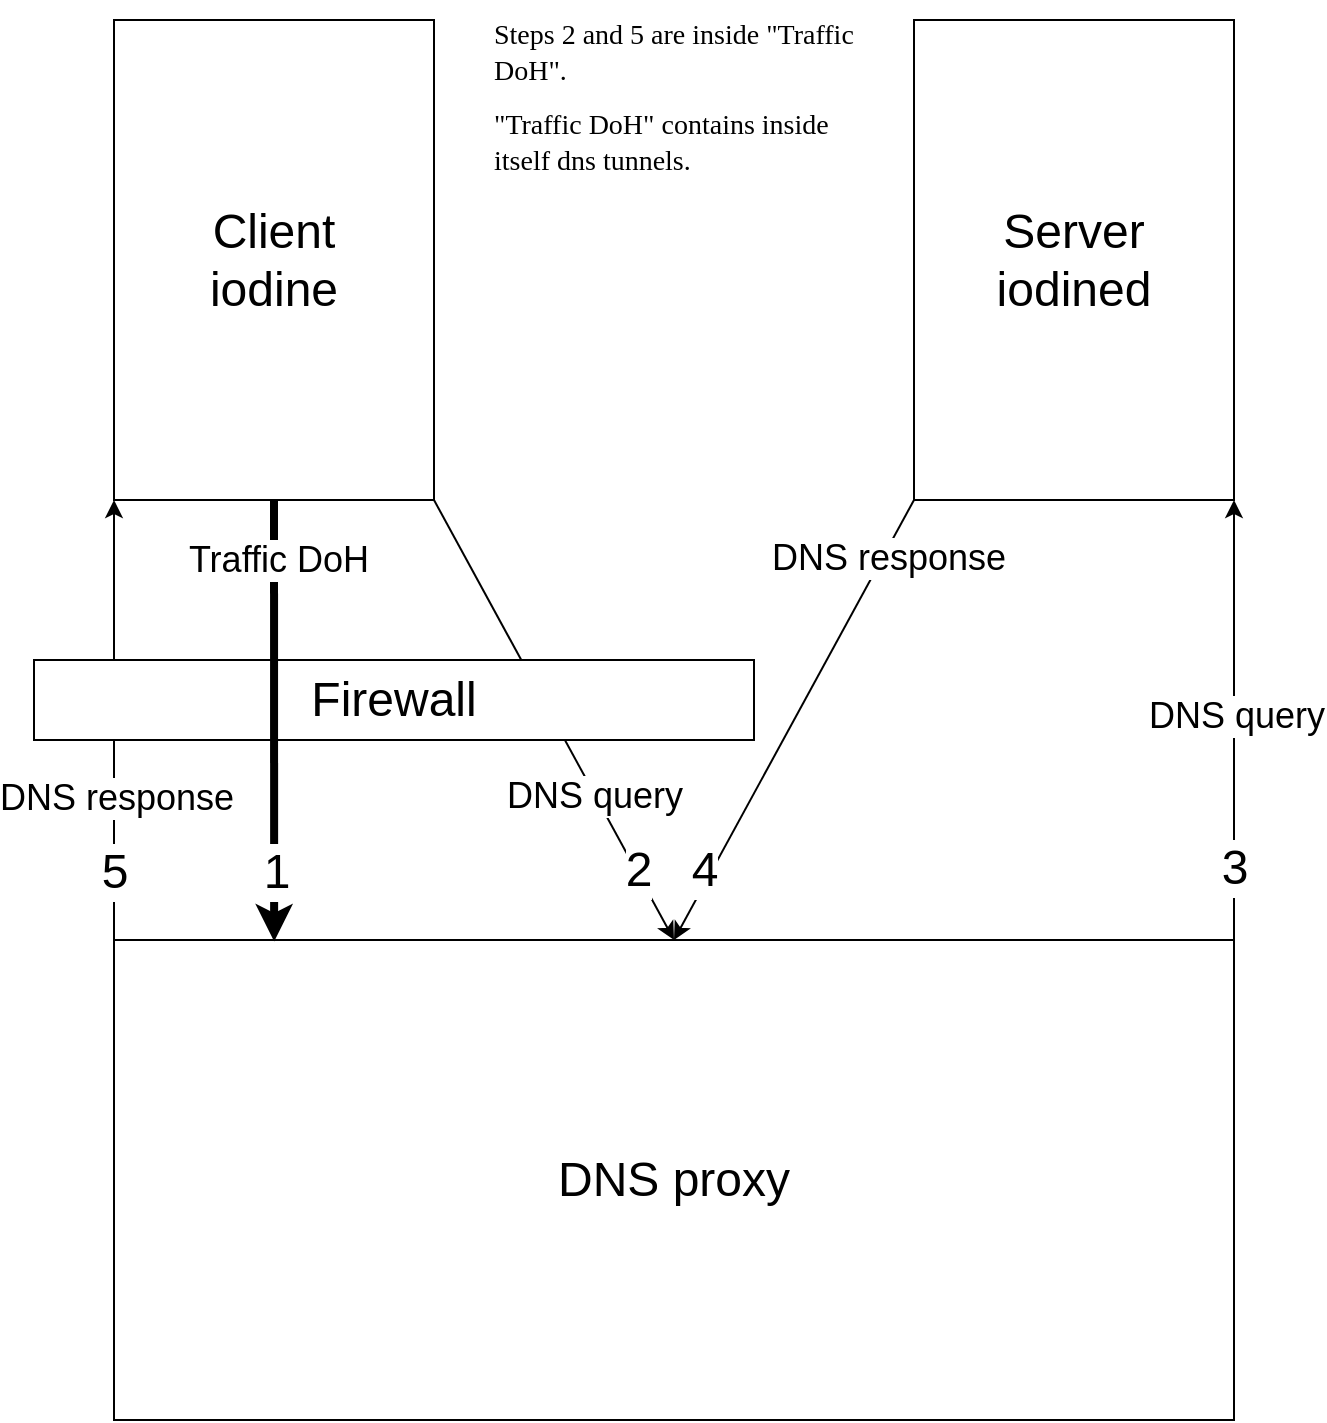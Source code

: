 <mxfile version="14.8.2" type="github">
  <diagram id="8TeBlEjZd0xaxQEkmp6p" name="Page-1">
    <mxGraphModel dx="1033" dy="679" grid="1" gridSize="10" guides="1" tooltips="1" connect="1" arrows="1" fold="1" page="1" pageScale="1" pageWidth="850" pageHeight="1100" math="0" shadow="0">
      <root>
        <mxCell id="0" />
        <mxCell id="1" parent="0" />
        <mxCell id="6WA8Naq5vIo-Tjhb_ffu-6" style="rounded=0;orthogonalLoop=1;jettySize=auto;html=1;exitX=1;exitY=1;exitDx=0;exitDy=0;entryX=0.5;entryY=0;entryDx=0;entryDy=0;" edge="1" parent="1" source="6WA8Naq5vIo-Tjhb_ffu-1" target="6WA8Naq5vIo-Tjhb_ffu-3">
          <mxGeometry relative="1" as="geometry" />
        </mxCell>
        <mxCell id="6WA8Naq5vIo-Tjhb_ffu-17" value="&lt;font style=&quot;font-size: 24px&quot;&gt;2&lt;/font&gt;" style="edgeLabel;html=1;align=center;verticalAlign=middle;resizable=0;points=[];" vertex="1" connectable="0" parent="6WA8Naq5vIo-Tjhb_ffu-6">
          <mxGeometry x="0.671" y="2" relative="1" as="geometry">
            <mxPoint y="2" as="offset" />
          </mxGeometry>
        </mxCell>
        <mxCell id="6WA8Naq5vIo-Tjhb_ffu-18" value="&lt;font style=&quot;font-size: 18px&quot;&gt;DNS query&lt;/font&gt;" style="edgeLabel;html=1;align=center;verticalAlign=middle;resizable=0;points=[];" vertex="1" connectable="0" parent="6WA8Naq5vIo-Tjhb_ffu-6">
          <mxGeometry x="0.305" y="2" relative="1" as="geometry">
            <mxPoint y="5" as="offset" />
          </mxGeometry>
        </mxCell>
        <mxCell id="6WA8Naq5vIo-Tjhb_ffu-1" value="&lt;font style=&quot;font-size: 24px&quot;&gt;Client&lt;br&gt;iodine&lt;br&gt;&lt;/font&gt;" style="rounded=0;whiteSpace=wrap;html=1;" vertex="1" parent="1">
          <mxGeometry x="120" y="80" width="160" height="240" as="geometry" />
        </mxCell>
        <mxCell id="6WA8Naq5vIo-Tjhb_ffu-19" style="edgeStyle=none;rounded=0;orthogonalLoop=1;jettySize=auto;html=1;exitX=0;exitY=1;exitDx=0;exitDy=0;strokeWidth=1;" edge="1" parent="1" source="6WA8Naq5vIo-Tjhb_ffu-2">
          <mxGeometry relative="1" as="geometry">
            <mxPoint x="400" y="540" as="targetPoint" />
          </mxGeometry>
        </mxCell>
        <mxCell id="6WA8Naq5vIo-Tjhb_ffu-20" value="&lt;font style=&quot;font-size: 24px&quot;&gt;4&lt;/font&gt;" style="edgeLabel;html=1;align=center;verticalAlign=middle;resizable=0;points=[];" vertex="1" connectable="0" parent="6WA8Naq5vIo-Tjhb_ffu-19">
          <mxGeometry x="0.718" relative="1" as="geometry">
            <mxPoint x="-2" y="-4" as="offset" />
          </mxGeometry>
        </mxCell>
        <mxCell id="6WA8Naq5vIo-Tjhb_ffu-21" value="&lt;font style=&quot;font-size: 18px&quot;&gt;DNS response&lt;/font&gt;" style="edgeLabel;html=1;align=center;verticalAlign=middle;resizable=0;points=[];" vertex="1" connectable="0" parent="6WA8Naq5vIo-Tjhb_ffu-19">
          <mxGeometry x="-0.731" y="2" relative="1" as="geometry">
            <mxPoint x="1" y="-2" as="offset" />
          </mxGeometry>
        </mxCell>
        <mxCell id="6WA8Naq5vIo-Tjhb_ffu-2" value="&lt;font style=&quot;font-size: 24px&quot;&gt;Server&lt;br&gt;iodined&lt;br&gt;&lt;/font&gt;" style="rounded=0;whiteSpace=wrap;html=1;" vertex="1" parent="1">
          <mxGeometry x="520" y="80" width="160" height="240" as="geometry" />
        </mxCell>
        <mxCell id="6WA8Naq5vIo-Tjhb_ffu-11" style="edgeStyle=none;rounded=0;orthogonalLoop=1;jettySize=auto;html=1;exitX=0;exitY=0;exitDx=0;exitDy=0;entryX=0;entryY=1;entryDx=0;entryDy=0;" edge="1" parent="1" source="6WA8Naq5vIo-Tjhb_ffu-3" target="6WA8Naq5vIo-Tjhb_ffu-1">
          <mxGeometry relative="1" as="geometry" />
        </mxCell>
        <mxCell id="6WA8Naq5vIo-Tjhb_ffu-12" value="&lt;font style=&quot;font-size: 24px&quot;&gt;5&lt;/font&gt;" style="edgeLabel;html=1;align=center;verticalAlign=middle;resizable=0;points=[];" vertex="1" connectable="0" parent="6WA8Naq5vIo-Tjhb_ffu-11">
          <mxGeometry x="-0.694" y="1" relative="1" as="geometry">
            <mxPoint x="1" y="-1" as="offset" />
          </mxGeometry>
        </mxCell>
        <mxCell id="6WA8Naq5vIo-Tjhb_ffu-16" value="&lt;font style=&quot;font-size: 18px&quot;&gt;DNS response&lt;/font&gt;" style="edgeLabel;html=1;align=center;verticalAlign=middle;resizable=0;points=[];" vertex="1" connectable="0" parent="6WA8Naq5vIo-Tjhb_ffu-11">
          <mxGeometry x="-0.341" y="-1" relative="1" as="geometry">
            <mxPoint y="1" as="offset" />
          </mxGeometry>
        </mxCell>
        <mxCell id="6WA8Naq5vIo-Tjhb_ffu-22" style="edgeStyle=none;rounded=0;orthogonalLoop=1;jettySize=auto;html=1;exitX=1;exitY=0;exitDx=0;exitDy=0;entryX=1;entryY=1;entryDx=0;entryDy=0;strokeWidth=1;" edge="1" parent="1" source="6WA8Naq5vIo-Tjhb_ffu-3" target="6WA8Naq5vIo-Tjhb_ffu-2">
          <mxGeometry relative="1" as="geometry" />
        </mxCell>
        <mxCell id="6WA8Naq5vIo-Tjhb_ffu-23" value="&lt;font style=&quot;font-size: 24px&quot;&gt;3&lt;/font&gt;" style="edgeLabel;html=1;align=center;verticalAlign=middle;resizable=0;points=[];" vertex="1" connectable="0" parent="6WA8Naq5vIo-Tjhb_ffu-22">
          <mxGeometry x="-0.665" relative="1" as="geometry">
            <mxPoint y="1" as="offset" />
          </mxGeometry>
        </mxCell>
        <mxCell id="6WA8Naq5vIo-Tjhb_ffu-24" value="&lt;font style=&quot;font-size: 18px&quot;&gt;DNS query&lt;/font&gt;" style="edgeLabel;html=1;align=center;verticalAlign=middle;resizable=0;points=[];" vertex="1" connectable="0" parent="6WA8Naq5vIo-Tjhb_ffu-22">
          <mxGeometry x="0.019" y="-1" relative="1" as="geometry">
            <mxPoint as="offset" />
          </mxGeometry>
        </mxCell>
        <mxCell id="6WA8Naq5vIo-Tjhb_ffu-3" value="&lt;font style=&quot;font-size: 24px&quot;&gt;DNS proxy&lt;br&gt;&lt;/font&gt;" style="rounded=0;whiteSpace=wrap;html=1;" vertex="1" parent="1">
          <mxGeometry x="120" y="540" width="560" height="240" as="geometry" />
        </mxCell>
        <mxCell id="6WA8Naq5vIo-Tjhb_ffu-8" value="&lt;font style=&quot;font-size: 24px&quot;&gt;Firewall&lt;/font&gt;" style="rounded=0;whiteSpace=wrap;html=1;" vertex="1" parent="1">
          <mxGeometry x="80" y="400" width="360" height="40" as="geometry" />
        </mxCell>
        <mxCell id="6WA8Naq5vIo-Tjhb_ffu-7" style="edgeStyle=none;rounded=0;orthogonalLoop=1;jettySize=auto;html=1;exitX=0.5;exitY=1;exitDx=0;exitDy=0;entryX=0.143;entryY=0.003;entryDx=0;entryDy=0;entryPerimeter=0;strokeWidth=4;" edge="1" parent="1" source="6WA8Naq5vIo-Tjhb_ffu-1" target="6WA8Naq5vIo-Tjhb_ffu-3">
          <mxGeometry relative="1" as="geometry" />
        </mxCell>
        <mxCell id="6WA8Naq5vIo-Tjhb_ffu-13" value="&lt;font style=&quot;font-size: 24px&quot;&gt;1&lt;/font&gt;" style="edgeLabel;html=1;align=center;verticalAlign=middle;resizable=0;points=[];" vertex="1" connectable="0" parent="6WA8Naq5vIo-Tjhb_ffu-7">
          <mxGeometry x="0.678" y="1" relative="1" as="geometry">
            <mxPoint y="1" as="offset" />
          </mxGeometry>
        </mxCell>
        <mxCell id="6WA8Naq5vIo-Tjhb_ffu-14" value="&lt;font style=&quot;font-size: 18px&quot;&gt;Traffic DoH&lt;/font&gt;" style="edgeLabel;html=1;align=center;verticalAlign=middle;resizable=0;points=[];" vertex="1" connectable="0" parent="6WA8Naq5vIo-Tjhb_ffu-7">
          <mxGeometry x="0.332" y="2" relative="1" as="geometry">
            <mxPoint y="-117" as="offset" />
          </mxGeometry>
        </mxCell>
        <mxCell id="6WA8Naq5vIo-Tjhb_ffu-26" value="&lt;h1 style=&quot;font-size: 14px&quot;&gt;&lt;font style=&quot;font-weight: normal ; font-size: 14px&quot; face=&quot;Tahoma&quot;&gt;Steps 2 and 5 are inside &quot;Traffic DoH&quot;.&lt;/font&gt;&lt;/h1&gt;&lt;div style=&quot;font-size: 14px&quot;&gt;&lt;font face=&quot;Tahoma&quot; style=&quot;font-size: 14px&quot;&gt;&quot;Traffic DoH&quot; contains inside itself dns tunnels.&lt;/font&gt;&lt;/div&gt;" style="text;html=1;strokeColor=none;fillColor=none;spacing=5;spacingTop=-20;whiteSpace=wrap;overflow=hidden;rounded=0;" vertex="1" parent="1">
          <mxGeometry x="305" y="80" width="190" height="120" as="geometry" />
        </mxCell>
      </root>
    </mxGraphModel>
  </diagram>
</mxfile>
